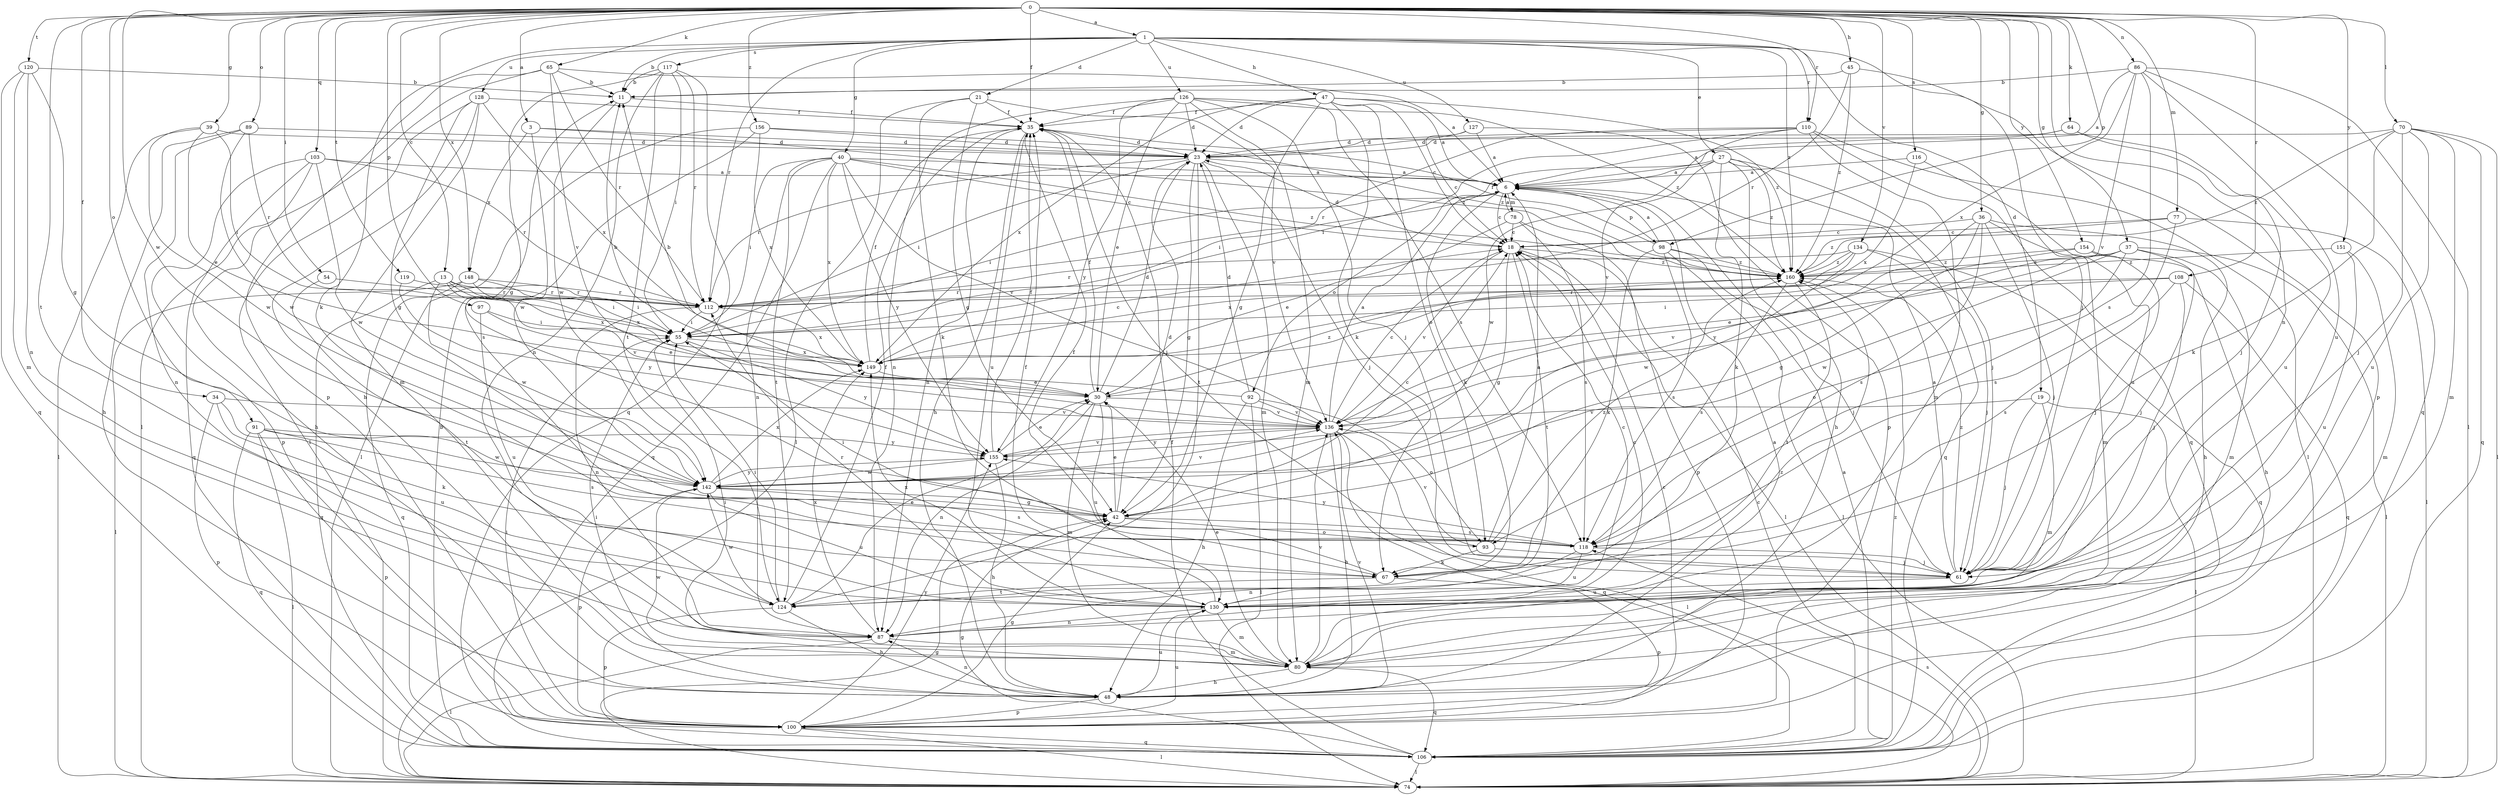 strict digraph  {
0;
1;
3;
6;
11;
13;
18;
19;
21;
23;
27;
30;
34;
35;
36;
37;
39;
40;
42;
45;
47;
48;
54;
55;
61;
64;
65;
67;
70;
74;
77;
78;
80;
86;
87;
89;
91;
92;
93;
97;
98;
100;
103;
106;
108;
110;
112;
116;
117;
118;
119;
120;
124;
126;
127;
128;
130;
134;
136;
142;
148;
149;
151;
154;
155;
156;
160;
0 -> 1  [label=a];
0 -> 3  [label=a];
0 -> 13  [label=c];
0 -> 34  [label=f];
0 -> 35  [label=f];
0 -> 36  [label=g];
0 -> 37  [label=g];
0 -> 39  [label=g];
0 -> 45  [label=h];
0 -> 54  [label=i];
0 -> 64  [label=k];
0 -> 65  [label=k];
0 -> 70  [label=l];
0 -> 77  [label=m];
0 -> 86  [label=n];
0 -> 87  [label=n];
0 -> 89  [label=o];
0 -> 91  [label=o];
0 -> 97  [label=p];
0 -> 98  [label=p];
0 -> 103  [label=q];
0 -> 108  [label=r];
0 -> 110  [label=r];
0 -> 116  [label=s];
0 -> 119  [label=t];
0 -> 120  [label=t];
0 -> 124  [label=t];
0 -> 134  [label=v];
0 -> 142  [label=w];
0 -> 148  [label=x];
0 -> 151  [label=y];
0 -> 154  [label=y];
0 -> 156  [label=z];
1 -> 11  [label=b];
1 -> 19  [label=d];
1 -> 21  [label=d];
1 -> 27  [label=e];
1 -> 40  [label=g];
1 -> 47  [label=h];
1 -> 61  [label=j];
1 -> 67  [label=k];
1 -> 110  [label=r];
1 -> 112  [label=r];
1 -> 117  [label=s];
1 -> 126  [label=u];
1 -> 127  [label=u];
1 -> 128  [label=u];
1 -> 160  [label=z];
3 -> 23  [label=d];
3 -> 142  [label=w];
3 -> 148  [label=x];
3 -> 160  [label=z];
6 -> 18  [label=c];
6 -> 55  [label=i];
6 -> 67  [label=k];
6 -> 78  [label=m];
6 -> 92  [label=o];
6 -> 98  [label=p];
11 -> 35  [label=f];
11 -> 142  [label=w];
13 -> 55  [label=i];
13 -> 106  [label=q];
13 -> 112  [label=r];
13 -> 136  [label=v];
13 -> 142  [label=w];
13 -> 149  [label=x];
18 -> 23  [label=d];
18 -> 42  [label=g];
18 -> 74  [label=l];
18 -> 124  [label=t];
18 -> 136  [label=v];
18 -> 160  [label=z];
19 -> 61  [label=j];
19 -> 74  [label=l];
19 -> 80  [label=m];
19 -> 136  [label=v];
21 -> 35  [label=f];
21 -> 42  [label=g];
21 -> 67  [label=k];
21 -> 74  [label=l];
21 -> 136  [label=v];
23 -> 6  [label=a];
23 -> 42  [label=g];
23 -> 55  [label=i];
23 -> 61  [label=j];
23 -> 80  [label=m];
23 -> 112  [label=r];
23 -> 124  [label=t];
27 -> 6  [label=a];
27 -> 48  [label=h];
27 -> 55  [label=i];
27 -> 61  [label=j];
27 -> 67  [label=k];
27 -> 106  [label=q];
27 -> 142  [label=w];
27 -> 160  [label=z];
30 -> 11  [label=b];
30 -> 23  [label=d];
30 -> 35  [label=f];
30 -> 80  [label=m];
30 -> 87  [label=n];
30 -> 130  [label=u];
30 -> 136  [label=v];
30 -> 160  [label=z];
34 -> 67  [label=k];
34 -> 100  [label=p];
34 -> 130  [label=u];
34 -> 136  [label=v];
35 -> 23  [label=d];
35 -> 48  [label=h];
35 -> 61  [label=j];
35 -> 87  [label=n];
35 -> 130  [label=u];
36 -> 18  [label=c];
36 -> 42  [label=g];
36 -> 48  [label=h];
36 -> 61  [label=j];
36 -> 80  [label=m];
36 -> 118  [label=s];
36 -> 155  [label=y];
37 -> 30  [label=e];
37 -> 61  [label=j];
37 -> 74  [label=l];
37 -> 80  [label=m];
37 -> 93  [label=o];
37 -> 142  [label=w];
37 -> 160  [label=z];
39 -> 23  [label=d];
39 -> 30  [label=e];
39 -> 55  [label=i];
39 -> 74  [label=l];
39 -> 142  [label=w];
40 -> 6  [label=a];
40 -> 18  [label=c];
40 -> 55  [label=i];
40 -> 87  [label=n];
40 -> 106  [label=q];
40 -> 124  [label=t];
40 -> 136  [label=v];
40 -> 149  [label=x];
40 -> 155  [label=y];
40 -> 160  [label=z];
42 -> 18  [label=c];
42 -> 23  [label=d];
42 -> 30  [label=e];
42 -> 93  [label=o];
42 -> 118  [label=s];
45 -> 11  [label=b];
45 -> 100  [label=p];
45 -> 112  [label=r];
45 -> 160  [label=z];
47 -> 6  [label=a];
47 -> 18  [label=c];
47 -> 23  [label=d];
47 -> 35  [label=f];
47 -> 42  [label=g];
47 -> 67  [label=k];
47 -> 93  [label=o];
47 -> 149  [label=x];
47 -> 160  [label=z];
48 -> 6  [label=a];
48 -> 55  [label=i];
48 -> 87  [label=n];
48 -> 100  [label=p];
48 -> 130  [label=u];
48 -> 136  [label=v];
54 -> 112  [label=r];
54 -> 124  [label=t];
55 -> 149  [label=x];
55 -> 155  [label=y];
61 -> 6  [label=a];
61 -> 130  [label=u];
61 -> 160  [label=z];
64 -> 6  [label=a];
64 -> 23  [label=d];
64 -> 61  [label=j];
64 -> 130  [label=u];
65 -> 6  [label=a];
65 -> 11  [label=b];
65 -> 74  [label=l];
65 -> 100  [label=p];
65 -> 112  [label=r];
65 -> 136  [label=v];
67 -> 35  [label=f];
67 -> 100  [label=p];
67 -> 124  [label=t];
70 -> 23  [label=d];
70 -> 61  [label=j];
70 -> 67  [label=k];
70 -> 74  [label=l];
70 -> 80  [label=m];
70 -> 106  [label=q];
70 -> 130  [label=u];
70 -> 160  [label=z];
74 -> 42  [label=g];
74 -> 118  [label=s];
77 -> 18  [label=c];
77 -> 74  [label=l];
77 -> 118  [label=s];
77 -> 160  [label=z];
78 -> 6  [label=a];
78 -> 18  [label=c];
78 -> 30  [label=e];
78 -> 100  [label=p];
78 -> 118  [label=s];
80 -> 30  [label=e];
80 -> 48  [label=h];
80 -> 55  [label=i];
80 -> 106  [label=q];
80 -> 136  [label=v];
80 -> 142  [label=w];
80 -> 160  [label=z];
86 -> 6  [label=a];
86 -> 11  [label=b];
86 -> 74  [label=l];
86 -> 106  [label=q];
86 -> 118  [label=s];
86 -> 130  [label=u];
86 -> 136  [label=v];
86 -> 149  [label=x];
87 -> 18  [label=c];
87 -> 74  [label=l];
87 -> 80  [label=m];
87 -> 149  [label=x];
89 -> 23  [label=d];
89 -> 48  [label=h];
89 -> 87  [label=n];
89 -> 112  [label=r];
89 -> 142  [label=w];
91 -> 74  [label=l];
91 -> 100  [label=p];
91 -> 106  [label=q];
91 -> 118  [label=s];
91 -> 142  [label=w];
91 -> 155  [label=y];
92 -> 11  [label=b];
92 -> 23  [label=d];
92 -> 48  [label=h];
92 -> 74  [label=l];
92 -> 93  [label=o];
92 -> 136  [label=v];
93 -> 6  [label=a];
93 -> 61  [label=j];
93 -> 67  [label=k];
93 -> 136  [label=v];
93 -> 160  [label=z];
97 -> 30  [label=e];
97 -> 55  [label=i];
97 -> 130  [label=u];
98 -> 6  [label=a];
98 -> 35  [label=f];
98 -> 61  [label=j];
98 -> 67  [label=k];
98 -> 74  [label=l];
98 -> 118  [label=s];
98 -> 160  [label=z];
100 -> 18  [label=c];
100 -> 42  [label=g];
100 -> 55  [label=i];
100 -> 74  [label=l];
100 -> 106  [label=q];
100 -> 130  [label=u];
100 -> 155  [label=y];
103 -> 6  [label=a];
103 -> 48  [label=h];
103 -> 100  [label=p];
103 -> 106  [label=q];
103 -> 112  [label=r];
103 -> 142  [label=w];
106 -> 6  [label=a];
106 -> 11  [label=b];
106 -> 18  [label=c];
106 -> 35  [label=f];
106 -> 42  [label=g];
106 -> 74  [label=l];
106 -> 160  [label=z];
108 -> 55  [label=i];
108 -> 61  [label=j];
108 -> 106  [label=q];
108 -> 112  [label=r];
108 -> 118  [label=s];
110 -> 23  [label=d];
110 -> 55  [label=i];
110 -> 74  [label=l];
110 -> 80  [label=m];
110 -> 106  [label=q];
110 -> 112  [label=r];
110 -> 136  [label=v];
112 -> 55  [label=i];
112 -> 87  [label=n];
112 -> 149  [label=x];
116 -> 6  [label=a];
116 -> 130  [label=u];
116 -> 149  [label=x];
117 -> 11  [label=b];
117 -> 42  [label=g];
117 -> 55  [label=i];
117 -> 87  [label=n];
117 -> 106  [label=q];
117 -> 112  [label=r];
117 -> 124  [label=t];
118 -> 55  [label=i];
118 -> 61  [label=j];
118 -> 87  [label=n];
118 -> 130  [label=u];
118 -> 155  [label=y];
119 -> 112  [label=r];
119 -> 155  [label=y];
120 -> 11  [label=b];
120 -> 42  [label=g];
120 -> 80  [label=m];
120 -> 87  [label=n];
120 -> 106  [label=q];
124 -> 30  [label=e];
124 -> 35  [label=f];
124 -> 48  [label=h];
124 -> 55  [label=i];
124 -> 100  [label=p];
124 -> 142  [label=w];
126 -> 23  [label=d];
126 -> 30  [label=e];
126 -> 35  [label=f];
126 -> 61  [label=j];
126 -> 80  [label=m];
126 -> 87  [label=n];
126 -> 118  [label=s];
126 -> 155  [label=y];
126 -> 160  [label=z];
127 -> 6  [label=a];
127 -> 18  [label=c];
127 -> 23  [label=d];
127 -> 100  [label=p];
128 -> 35  [label=f];
128 -> 42  [label=g];
128 -> 48  [label=h];
128 -> 74  [label=l];
128 -> 80  [label=m];
128 -> 149  [label=x];
130 -> 18  [label=c];
130 -> 35  [label=f];
130 -> 80  [label=m];
130 -> 87  [label=n];
130 -> 112  [label=r];
130 -> 149  [label=x];
134 -> 61  [label=j];
134 -> 106  [label=q];
134 -> 112  [label=r];
134 -> 142  [label=w];
134 -> 149  [label=x];
134 -> 160  [label=z];
136 -> 6  [label=a];
136 -> 18  [label=c];
136 -> 48  [label=h];
136 -> 74  [label=l];
136 -> 106  [label=q];
136 -> 155  [label=y];
142 -> 42  [label=g];
142 -> 100  [label=p];
142 -> 118  [label=s];
142 -> 130  [label=u];
142 -> 136  [label=v];
142 -> 149  [label=x];
142 -> 155  [label=y];
148 -> 55  [label=i];
148 -> 74  [label=l];
148 -> 106  [label=q];
148 -> 112  [label=r];
148 -> 149  [label=x];
149 -> 18  [label=c];
149 -> 30  [label=e];
149 -> 35  [label=f];
151 -> 80  [label=m];
151 -> 130  [label=u];
151 -> 160  [label=z];
154 -> 48  [label=h];
154 -> 61  [label=j];
154 -> 136  [label=v];
154 -> 160  [label=z];
155 -> 30  [label=e];
155 -> 35  [label=f];
155 -> 48  [label=h];
155 -> 136  [label=v];
155 -> 142  [label=w];
156 -> 23  [label=d];
156 -> 74  [label=l];
156 -> 118  [label=s];
156 -> 149  [label=x];
156 -> 160  [label=z];
160 -> 112  [label=r];
160 -> 118  [label=s];
160 -> 124  [label=t];
}
